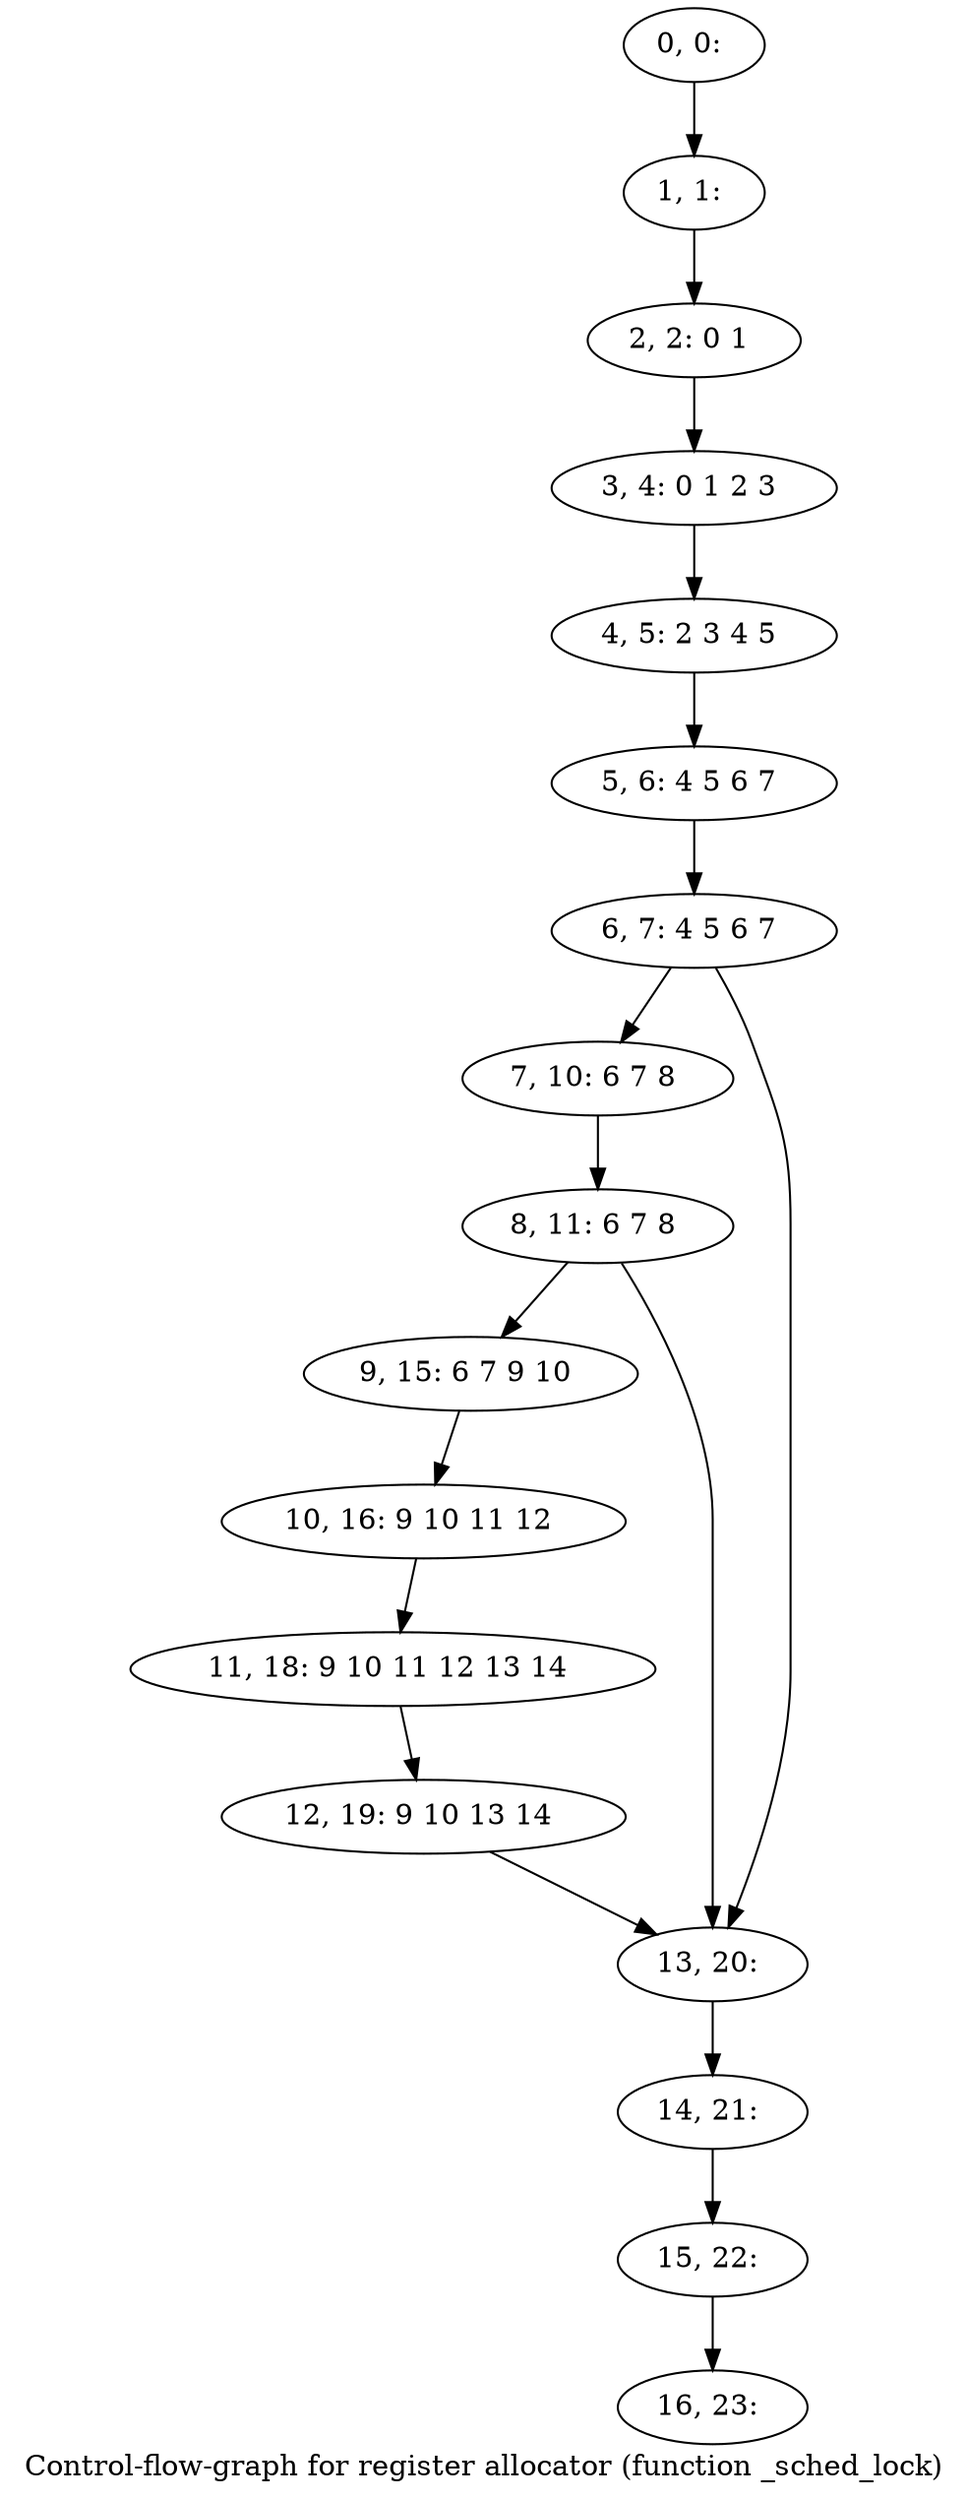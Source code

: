 digraph G {
graph [label="Control-flow-graph for register allocator (function _sched_lock)"]
0[label="0, 0: "];
1[label="1, 1: "];
2[label="2, 2: 0 1 "];
3[label="3, 4: 0 1 2 3 "];
4[label="4, 5: 2 3 4 5 "];
5[label="5, 6: 4 5 6 7 "];
6[label="6, 7: 4 5 6 7 "];
7[label="7, 10: 6 7 8 "];
8[label="8, 11: 6 7 8 "];
9[label="9, 15: 6 7 9 10 "];
10[label="10, 16: 9 10 11 12 "];
11[label="11, 18: 9 10 11 12 13 14 "];
12[label="12, 19: 9 10 13 14 "];
13[label="13, 20: "];
14[label="14, 21: "];
15[label="15, 22: "];
16[label="16, 23: "];
0->1 ;
1->2 ;
2->3 ;
3->4 ;
4->5 ;
5->6 ;
6->7 ;
6->13 ;
7->8 ;
8->9 ;
8->13 ;
9->10 ;
10->11 ;
11->12 ;
12->13 ;
13->14 ;
14->15 ;
15->16 ;
}
